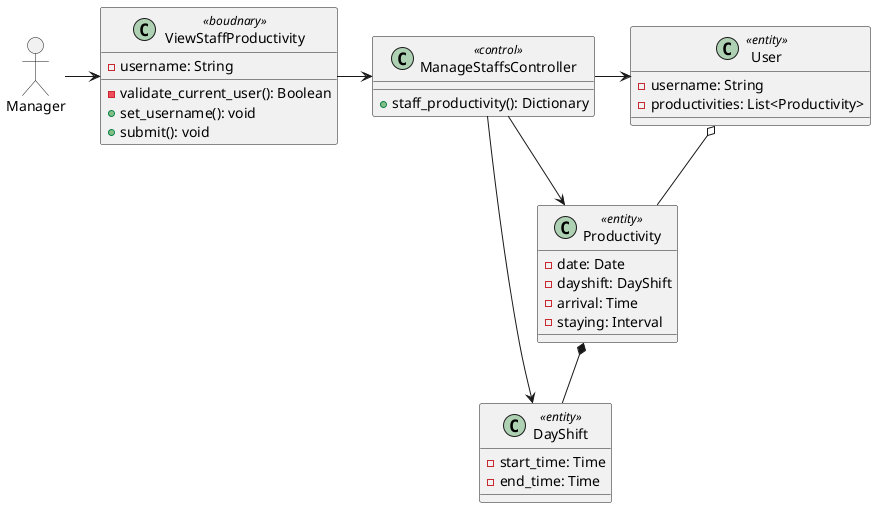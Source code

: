 @startuml

allowmixing

actor Manager

class ViewStaffProductivity <<boudnary>> {
    - username: String

    - validate_current_user(): Boolean
    + set_username(): void
    + submit(): void
}

class ManageStaffsController <<control>> {

    + staff_productivity(): Dictionary
}

class User <<entity>> {
    - username: String
    - productivities: List<Productivity>
}

class Productivity <<entity>> {
    - date: Date
    - dayshift: DayShift
    - arrival: Time
    - staying: Interval
}

class DayShift <<entity>> {
    - start_time: Time
    - end_time: Time
}

Manager -> ViewStaffProductivity
ViewStaffProductivity -right-> ManageStaffsController
ManageStaffsController -right-> User
ManageStaffsController -> Productivity
ManageStaffsController -> DayShift
User o-- Productivity
Productivity *-- DayShift

@enduml
